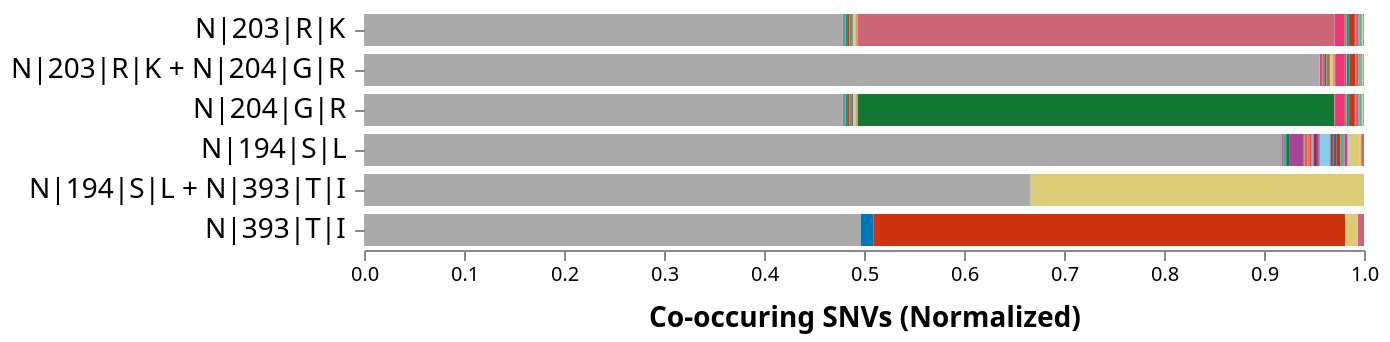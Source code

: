 {
  "$schema": "https://vega.github.io/schema/vega/v5.json",
  "description": "A basic stacked bar chart example.",
  "width": 500,
  "padding": 5,
  "autosize": "pad",

  "signals": [
    { "name": "rangeStep", "value": 20 },
    { "name": "innerPadding", "value": 0.2 },
    { "name": "outerPadding", "value": 0.1 },
    { "name": "stackOffset", "value": "normalize" },
    { "name": "xLabel", "value": "Co-occuring SNVs (Normalized)" },
    { "name": "xFormat", "value": "s" },
    {
      "name": "hoverGroup",
      "value": null,
      "on": [
        {
          "events": "@combibars:mouseover!",
          "update": "{group: datum.snv}"
        },
        {
          "events": "@combibars:mouseout!",
          "update": "null"
        }
      ]
    },
    { "name": "height", "update": "yExtent[1]" },
    {
      "name": "clearGroup",
      "value": true,
      "comment": "If clicking on anything but a combi bar, then clear the selection (by clearing the 'selection' data object)",
      "on": [
        {
          "events": "mouseup[!event.item]",
          "update": "true",
          "force": true
        }
      ]
    },
    {
      "name": "shiftGroup",
      "value": false,
      "comment": "Track whether or not the shift key is pressed. Used to select multiple combis by holding down shift before clicking",
      "on": [
        {
          "events": "@combibars:click",
          "update": "event.shiftKey",
          "force": true
        },
        {
          "events": "@yAxisLabels:click",
          "update": "event.shiftKey",
          "force": true
        }
      ]
    },
    {
      "name": "clickedGroups",
      "value": null,
      "comment": "Track clicks on the combi bars, for selection purposes",
      "on": [
        {
          "events": "@combibars:click",
          "update": "{group: datum.snv}",
          "force": true
        },
        {
          "events": "@yAxisLabels:click",
          "update": "{group: datum.value}",
          "force": true
        }
      ]
    }
  ],

  "data": [
    {
      "name": "selectedGroups",
      "values": [
        {"group": "N|62|E|V"}
      ],
      "on": [
        { "trigger": "clearGroup", "remove": true },
        { "trigger": "!shiftGroup", "remove": true },
        { "trigger": "!shiftGroup && clickedGroups", "insert": "clickedGroups" },
        { "trigger": "shiftGroup && clickedGroups", "toggle": "clickedGroups" }
      ]
    },
    {
      "name": "cooccurrence_data",
      "format": {
        "parse": {
          "combi": "string",
          "snv": "string",
          "count": "number"
        }
      },
      "values": [{"combi":"N|203|R|K","snv":"None","color":"#AAA","count":2084},{"combi":"N|203|R|K","snv":"N|204|G|R","color":"#cc6677","count":2077},{"combi":"N|203|R|K","snv":"N|292|I|T","color":"#cc3311","count":25},{"combi":"N|203|R|K","snv":"N|366|T|I","color":"#009988","count":2},{"combi":"N|203|R|K","snv":"N|151|P|S","color":"#ee3377","count":1},{"combi":"N|203|R|K","snv":"N|191|R|L","color":"#44aa99","count":1},{"combi":"N|203|R|K","snv":"N|193|S|I","color":"#ddcc77","count":13},{"combi":"N|203|R|K","snv":"N|30|G|R","color":"#cc6677","count":7},{"combi":"N|203|R|K","snv":"N|232|S|T","color":"#ddcc77","count":1},{"combi":"N|203|R|K","snv":"N|187|S|L","color":"#cc6677","count":1},{"combi":"N|203|R|K","snv":"N|243|G|C","color":"#44aa99","count":3},{"combi":"N|203|R|K","snv":"N|80|P|S","color":"#aa4499","count":1},{"combi":"N|203|R|K","snv":"N|300|H|Q","color":"#44aa99","count":1},{"combi":"N|203|R|K","snv":"N|103|D|Y","color":"#ddcc77","count":1},{"combi":"N|203|R|K","snv":"N|169|K|R","color":"#cc3311","count":4},{"combi":"N|203|R|K","snv":"N|185|R|C","color":"#332288","count":1},{"combi":"N|203|R|K","snv":"N|416|S|L","color":"#ddcc77","count":1},{"combi":"N|203|R|K","snv":"N|144|D|H","color":"#999933","count":1},{"combi":"N|203|R|K","snv":"N|182|A|S","color":"#009988","count":4},{"combi":"N|203|R|K","snv":"N|229|Q|H","color":"#ee3377","count":41},{"combi":"N|203|R|K","snv":"N|24|T|I","color":"#aa4499","count":1},{"combi":"N|203|R|K","snv":"N|37|S|L","color":"#aa4499","count":1},{"combi":"N|203|R|K","snv":"N|208|A|G","color":"#cc3311","count":1},{"combi":"N|203|R|K","snv":"N|156|A|S","color":"#117733","count":3},{"combi":"N|203|R|K","snv":"N|385|R|I","color":"#999933","count":1},{"combi":"N|203|R|K","snv":"N|93|R|L","color":"#44aa99","count":1},{"combi":"N|203|R|K","snv":"N|271|T|I","color":"#ee3377","count":1},{"combi":"N|203|R|K","snv":"N|14|R|H","color":"#009988","count":5},{"combi":"N|203|R|K","snv":"N|199|P|S","color":"#999933","count":1},{"combi":"N|203|R|K","snv":"N|329|T|M","color":"#aa4499","count":2},{"combi":"N|203|R|K","snv":"N|151|P|L","color":"#cc3311","count":8},{"combi":"N|203|R|K","snv":"N|334|T|I","color":"#332288","count":1},{"combi":"N|203|R|K","snv":"N|119|A|V","color":"#0077bb","count":1},{"combi":"N|203|R|K","snv":"N|373|K|N","color":"#33bbee","count":2},{"combi":"N|203|R|K","snv":"N|46|P|S","color":"#332288","count":1},{"combi":"N|203|R|K","snv":"N|155|A|V","color":"#44aa99","count":3},{"combi":"N|203|R|K","snv":"N|294|Q|L","color":"#ee3377","count":2},{"combi":"N|203|R|K","snv":"N|134|A|V","color":"#882255","count":3},{"combi":"N|203|R|K","snv":"N|251|A|S","color":"#33bbee","count":1},{"combi":"N|203|R|K","snv":"N|202|S|C","color":"#ee7733","count":1},{"combi":"N|203|R|K","snv":"N|202|S|T","color":"#88ccee","count":1},{"combi":"N|203|R|K","snv":"N|325|T|I","color":"#117733","count":3},{"combi":"N|203|R|K","snv":"N|238|G|S","color":"#cc3311","count":5},{"combi":"N|203|R|K","snv":"N|139|L|F","color":"#009988","count":3},{"combi":"N|203|R|K","snv":"N|382|L|S","color":"#ee3377","count":1},{"combi":"N|203|R|K","snv":"N|76|T|I","color":"#44aa99","count":1},{"combi":"N|203|R|K","snv":"N|386|Q|H","color":"#ddcc77","count":2},{"combi":"N|203|R|K","snv":"N|144|D|Y","color":"#cc6677","count":1},{"combi":"N|203|R|K","snv":"N|19|G|E","color":"#cc6677","count":1},{"combi":"N|203|R|K","snv":"N|326|P|L","color":"#999933","count":1},{"combi":"N|203|R|K","snv":"N|398|A|V","color":"#ddcc77","count":1},{"combi":"N|203|R|K","snv":"N|122|P|H","color":"#ee3377","count":4},{"combi":"N|203|R|K","snv":"N|377|D|Y","color":"#44aa99","count":6},{"combi":"N|203|R|K","snv":"N|326|P|S","color":"#ddcc77","count":1},{"combi":"N|203|R|K","snv":"N|212|G|V","color":"#009988","count":1},{"combi":"N|203|R|K","snv":"N|210|M|I","color":"#cc6677","count":2},{"combi":"N|203|R|K","snv":"N|145|H|Y","color":"#aa4499","count":2},{"combi":"N|203|R|K","snv":"N|251|A|V","color":"#009988","count":9},{"combi":"N|203|R|K","snv":"N|362|T|I","color":"#999933","count":1},{"combi":"N|203|R|K","snv":"N|195|R|T","color":"#cc3311","count":1},{"combi":"N|203|R|K + N|204|G|R","snv":"None","color":"#AAA","count":4154},{"combi":"N|203|R|K + N|204|G|R","snv":"N|292|I|T","color":"#cc3311","count":25},{"combi":"N|203|R|K + N|204|G|R","snv":"N|366|T|I","color":"#009988","count":2},{"combi":"N|203|R|K + N|204|G|R","snv":"N|151|P|S","color":"#ee3377","count":1},{"combi":"N|203|R|K + N|204|G|R","snv":"N|191|R|L","color":"#44aa99","count":1},{"combi":"N|203|R|K + N|204|G|R","snv":"N|193|S|I","color":"#ddcc77","count":13},{"combi":"N|203|R|K + N|204|G|R","snv":"N|30|G|R","color":"#cc6677","count":7},{"combi":"N|203|R|K + N|204|G|R","snv":"N|187|S|L","color":"#cc6677","count":1},{"combi":"N|203|R|K + N|204|G|R","snv":"N|243|G|C","color":"#44aa99","count":3},{"combi":"N|203|R|K + N|204|G|R","snv":"N|80|P|S","color":"#aa4499","count":1},{"combi":"N|203|R|K + N|204|G|R","snv":"N|300|H|Q","color":"#44aa99","count":1},{"combi":"N|203|R|K + N|204|G|R","snv":"N|103|D|Y","color":"#ddcc77","count":1},{"combi":"N|203|R|K + N|204|G|R","snv":"N|169|K|R","color":"#cc3311","count":4},{"combi":"N|203|R|K + N|204|G|R","snv":"N|185|R|C","color":"#332288","count":1},{"combi":"N|203|R|K + N|204|G|R","snv":"N|416|S|L","color":"#ddcc77","count":1},{"combi":"N|203|R|K + N|204|G|R","snv":"N|144|D|H","color":"#999933","count":1},{"combi":"N|203|R|K + N|204|G|R","snv":"N|229|Q|H","color":"#ee3377","count":41},{"combi":"N|203|R|K + N|204|G|R","snv":"N|182|A|S","color":"#009988","count":3},{"combi":"N|203|R|K + N|204|G|R","snv":"N|24|T|I","color":"#aa4499","count":1},{"combi":"N|203|R|K + N|204|G|R","snv":"N|208|A|G","color":"#cc3311","count":1},{"combi":"N|203|R|K + N|204|G|R","snv":"N|156|A|S","color":"#117733","count":3},{"combi":"N|203|R|K + N|204|G|R","snv":"N|385|R|I","color":"#999933","count":1},{"combi":"N|203|R|K + N|204|G|R","snv":"N|93|R|L","color":"#44aa99","count":1},{"combi":"N|203|R|K + N|204|G|R","snv":"N|271|T|I","color":"#ee3377","count":1},{"combi":"N|203|R|K + N|204|G|R","snv":"N|14|R|H","color":"#009988","count":5},{"combi":"N|203|R|K + N|204|G|R","snv":"N|199|P|S","color":"#999933","count":1},{"combi":"N|203|R|K + N|204|G|R","snv":"N|329|T|M","color":"#aa4499","count":2},{"combi":"N|203|R|K + N|204|G|R","snv":"N|151|P|L","color":"#cc3311","count":8},{"combi":"N|203|R|K + N|204|G|R","snv":"N|334|T|I","color":"#332288","count":1},{"combi":"N|203|R|K + N|204|G|R","snv":"N|119|A|V","color":"#0077bb","count":1},{"combi":"N|203|R|K + N|204|G|R","snv":"N|373|K|N","color":"#33bbee","count":2},{"combi":"N|203|R|K + N|204|G|R","snv":"N|46|P|S","color":"#332288","count":1},{"combi":"N|203|R|K + N|204|G|R","snv":"N|155|A|V","color":"#44aa99","count":3},{"combi":"N|203|R|K + N|204|G|R","snv":"N|294|Q|L","color":"#ee3377","count":2},{"combi":"N|203|R|K + N|204|G|R","snv":"N|134|A|V","color":"#882255","count":3},{"combi":"N|203|R|K + N|204|G|R","snv":"N|251|A|S","color":"#33bbee","count":1},{"combi":"N|203|R|K + N|204|G|R","snv":"N|202|S|C","color":"#ee7733","count":1},{"combi":"N|203|R|K + N|204|G|R","snv":"N|202|S|T","color":"#88ccee","count":1},{"combi":"N|203|R|K + N|204|G|R","snv":"N|325|T|I","color":"#117733","count":3},{"combi":"N|203|R|K + N|204|G|R","snv":"N|238|G|S","color":"#cc3311","count":5},{"combi":"N|203|R|K + N|204|G|R","snv":"N|139|L|F","color":"#009988","count":3},{"combi":"N|203|R|K + N|204|G|R","snv":"N|382|L|S","color":"#ee3377","count":1},{"combi":"N|203|R|K + N|204|G|R","snv":"N|76|T|I","color":"#44aa99","count":1},{"combi":"N|203|R|K + N|204|G|R","snv":"N|386|Q|H","color":"#ddcc77","count":2},{"combi":"N|203|R|K + N|204|G|R","snv":"N|144|D|Y","color":"#cc6677","count":1},{"combi":"N|203|R|K + N|204|G|R","snv":"N|19|G|E","color":"#cc6677","count":1},{"combi":"N|203|R|K + N|204|G|R","snv":"N|326|P|L","color":"#999933","count":1},{"combi":"N|203|R|K + N|204|G|R","snv":"N|398|A|V","color":"#ddcc77","count":1},{"combi":"N|203|R|K + N|204|G|R","snv":"N|122|P|H","color":"#ee3377","count":4},{"combi":"N|203|R|K + N|204|G|R","snv":"N|377|D|Y","color":"#44aa99","count":6},{"combi":"N|203|R|K + N|204|G|R","snv":"N|326|P|S","color":"#ddcc77","count":1},{"combi":"N|203|R|K + N|204|G|R","snv":"N|212|G|V","color":"#009988","count":1},{"combi":"N|203|R|K + N|204|G|R","snv":"N|210|M|I","color":"#cc6677","count":2},{"combi":"N|203|R|K + N|204|G|R","snv":"N|145|H|Y","color":"#aa4499","count":2},{"combi":"N|203|R|K + N|204|G|R","snv":"N|251|A|V","color":"#009988","count":9},{"combi":"N|203|R|K + N|204|G|R","snv":"N|362|T|I","color":"#999933","count":1},{"combi":"N|203|R|K + N|204|G|R","snv":"N|195|R|T","color":"#cc3311","count":1},{"combi":"N|204|G|R","snv":"N|203|R|K","color":"#117733","count":2077},{"combi":"N|204|G|R","snv":"None","color":"#AAA","count":2084},{"combi":"N|204|G|R","snv":"N|292|I|T","color":"#cc3311","count":25},{"combi":"N|204|G|R","snv":"N|366|T|I","color":"#009988","count":2},{"combi":"N|204|G|R","snv":"N|151|P|S","color":"#ee3377","count":1},{"combi":"N|204|G|R","snv":"N|185|R|C","color":"#332288","count":3},{"combi":"N|204|G|R","snv":"N|191|R|L","color":"#44aa99","count":1},{"combi":"N|204|G|R","snv":"N|193|S|I","color":"#ddcc77","count":13},{"combi":"N|204|G|R","snv":"N|30|G|R","color":"#cc6677","count":7},{"combi":"N|204|G|R","snv":"N|187|S|L","color":"#cc6677","count":1},{"combi":"N|204|G|R","snv":"N|243|G|C","color":"#44aa99","count":3},{"combi":"N|204|G|R","snv":"N|80|P|S","color":"#aa4499","count":1},{"combi":"N|204|G|R","snv":"N|300|H|Q","color":"#44aa99","count":1},{"combi":"N|204|G|R","snv":"N|103|D|Y","color":"#ddcc77","count":1},{"combi":"N|204|G|R","snv":"N|169|K|R","color":"#cc3311","count":4},{"combi":"N|204|G|R","snv":"N|416|S|L","color":"#ddcc77","count":1},{"combi":"N|204|G|R","snv":"N|144|D|H","color":"#999933","count":1},{"combi":"N|204|G|R","snv":"N|229|Q|H","color":"#ee3377","count":41},{"combi":"N|204|G|R","snv":"N|182|A|S","color":"#009988","count":3},{"combi":"N|204|G|R","snv":"N|24|T|I","color":"#aa4499","count":1},{"combi":"N|204|G|R","snv":"N|208|A|G","color":"#cc3311","count":1},{"combi":"N|204|G|R","snv":"N|156|A|S","color":"#117733","count":3},{"combi":"N|204|G|R","snv":"N|385|R|I","color":"#999933","count":1},{"combi":"N|204|G|R","snv":"N|9|Q|H","color":"#cc6677","count":1},{"combi":"N|204|G|R","snv":"N|93|R|L","color":"#44aa99","count":1},{"combi":"N|204|G|R","snv":"N|271|T|I","color":"#ee3377","count":1},{"combi":"N|204|G|R","snv":"N|14|R|H","color":"#009988","count":5},{"combi":"N|204|G|R","snv":"N|199|P|S","color":"#999933","count":1},{"combi":"N|204|G|R","snv":"N|329|T|M","color":"#aa4499","count":2},{"combi":"N|204|G|R","snv":"N|151|P|L","color":"#cc3311","count":8},{"combi":"N|204|G|R","snv":"N|334|T|I","color":"#332288","count":1},{"combi":"N|204|G|R","snv":"N|119|A|V","color":"#0077bb","count":1},{"combi":"N|204|G|R","snv":"N|373|K|N","color":"#33bbee","count":2},{"combi":"N|204|G|R","snv":"N|46|P|S","color":"#332288","count":1},{"combi":"N|204|G|R","snv":"N|155|A|V","color":"#44aa99","count":3},{"combi":"N|204|G|R","snv":"N|294|Q|L","color":"#ee3377","count":2},{"combi":"N|204|G|R","snv":"N|134|A|V","color":"#882255","count":3},{"combi":"N|204|G|R","snv":"N|251|A|S","color":"#33bbee","count":1},{"combi":"N|204|G|R","snv":"N|202|S|C","color":"#ee7733","count":1},{"combi":"N|204|G|R","snv":"N|202|S|T","color":"#88ccee","count":1},{"combi":"N|204|G|R","snv":"N|325|T|I","color":"#117733","count":3},{"combi":"N|204|G|R","snv":"N|238|G|S","color":"#cc3311","count":5},{"combi":"N|204|G|R","snv":"N|139|L|F","color":"#009988","count":3},{"combi":"N|204|G|R","snv":"N|382|L|S","color":"#ee3377","count":1},{"combi":"N|204|G|R","snv":"N|76|T|I","color":"#44aa99","count":1},{"combi":"N|204|G|R","snv":"N|386|Q|H","color":"#ddcc77","count":2},{"combi":"N|204|G|R","snv":"N|144|D|Y","color":"#cc6677","count":1},{"combi":"N|204|G|R","snv":"N|19|G|E","color":"#cc6677","count":1},{"combi":"N|204|G|R","snv":"N|326|P|L","color":"#999933","count":1},{"combi":"N|204|G|R","snv":"N|398|A|V","color":"#ddcc77","count":1},{"combi":"N|204|G|R","snv":"N|122|P|H","color":"#ee3377","count":4},{"combi":"N|204|G|R","snv":"N|377|D|Y","color":"#44aa99","count":6},{"combi":"N|204|G|R","snv":"N|326|P|S","color":"#ddcc77","count":1},{"combi":"N|204|G|R","snv":"N|212|G|V","color":"#009988","count":1},{"combi":"N|204|G|R","snv":"N|210|M|I","color":"#cc6677","count":2},{"combi":"N|204|G|R","snv":"N|145|H|Y","color":"#aa4499","count":2},{"combi":"N|204|G|R","snv":"N|251|A|V","color":"#009988","count":9},{"combi":"N|204|G|R","snv":"N|362|T|I","color":"#999933","count":1},{"combi":"N|204|G|R","snv":"N|195|R|T","color":"#cc3311","count":1},{"combi":"N|194|S|L","snv":"None","color":"#AAA","count":662},{"combi":"N|194|S|L","snv":"N|34|G|W","color":"#cc3311","count":1},{"combi":"N|194|S|L","snv":"N|365|P|L","color":"#0077bb","count":2},{"combi":"N|194|S|L","snv":"N|62|E|V","color":"#ddcc77","count":8},{"combi":"N|194|S|L","snv":"N|413|S|I","color":"#88ccee","count":1},{"combi":"N|194|S|L","snv":"N|251|A|S","color":"#33bbee","count":1},{"combi":"N|194|S|L","snv":"N|205|T|I","color":"#aa4499","count":10},{"combi":"N|194|S|L","snv":"N|343|D|Y","color":"#cc6677","count":1},{"combi":"N|194|S|L","snv":"N|367|E|D","color":"#cc3311","count":3},{"combi":"N|194|S|L","snv":"N|234|M|I","color":"#cc6677","count":2},{"combi":"N|194|S|L","snv":"N|282|T|I","color":"#882255","count":2},{"combi":"N|194|S|L","snv":"N|383|P|S","color":"#44aa99","count":1},{"combi":"N|194|S|L","snv":"N|20|P|L","color":"#999933","count":1},{"combi":"N|194|S|L","snv":"N|348|D|H","color":"#0077bb","count":1},{"combi":"N|194|S|L","snv":"N|377|D|Y","color":"#44aa99","count":2},{"combi":"N|194|S|L","snv":"N|270|V|L","color":"#ee7733","count":1},{"combi":"N|194|S|L","snv":"N|7|Q|K","color":"#ddcc77","count":1},{"combi":"N|194|S|L","snv":"N|289|Q|H","color":"#aa4499","count":1},{"combi":"N|194|S|L","snv":"N|9|Q|H","color":"#cc6677","count":2},{"combi":"N|194|S|L","snv":"N|393|T|I","color":"#ee3377","count":2},{"combi":"N|194|S|L","snv":"N|334|T|K","color":"#88ccee","count":7},{"combi":"N|194|S|L","snv":"N|239|Q|L","color":"#ee3377","count":1},{"combi":"N|194|S|L","snv":"N|128|D|H","color":"#44aa99","count":2},{"combi":"N|194|S|L","snv":"N|142|P|S","color":"#117733","count":2},{"combi":"N|194|S|L","snv":"N|238|G|C","color":"#ee7733","count":2},{"combi":"N|194|S|L","snv":"N|119|A|S","color":"#aa4499","count":1},{"combi":"N|194|S|L","snv":"N|329|T|M","color":"#aa4499","count":1},{"combi":"N|194|S|L + N|393|T|I","snv":"N|62|E|V","color":"#ddcc77","count":2},{"combi":"N|194|S|L + N|393|T|I","snv":"None","color":"#AAA","count":4},{"combi":"N|393|T|I","snv":"N|208|A|G","color":"#cc3311","count":75},{"combi":"N|393|T|I","snv":"None","color":"#AAA","count":79},{"combi":"N|393|T|I","snv":"N|63|D|N","color":"#cc6677","count":1},{"combi":"N|393|T|I","snv":"N|62|E|V","color":"#ddcc77","count":2},{"combi":"N|393|T|I","snv":"N|194|S|L","color":"#0077bb","count":2}],
      "transform": [
        {
          "type": "stack",
          "groupby": ["combi"],
          "sort": { "field": "snv" },
          "field": "count",
          "offset": { "signal": "stackOffset" }
        }
      ]
    },
    {
      "name": "combi_bars",
      "source": "cooccurrence_data",
      "transform": [
        {
          "type": "aggregate",
          "groupby": ["combi"]
        },
        {
          "type": "formula",
          "as": "span",
          "expr": "rangeStep * bandspace(1, innerPadding, outerPadding)"
        },
        {
          "type": "stack",
          "field": "span"
        },
        {
          "type": "extent",
          "field": "y1",
          "signal": "yExtent"
        }
      ]
    }
  ],

  "scales": [
    {
      "name": "yscale",
      "type": "band",
      "round": true,
      "range": { "step": { "signal": "rangeStep" } },
      "domain": { "data": "combi_bars", "field": "combi" },
      "paddingInner": { "signal": "innerPadding" },
      "paddingOuter": { "signal": "outerPadding" }
    },
    {
      "name": "xscale",
      "type": "linear",
      "range": "width",
      "nice": true,
      "zero": true,
      "domain": { "data": "cooccurrence_data", "field": "y1" }
    }
  ],

  "axes": [
    {
      "orient": "bottom",
      "scale": "xscale",
      "zindex": 1,
      "format": { "signal": "xFormat" },

      "title": { "signal": "xLabel" },
      "titleFontSize": 14,
      "titlePadding": 10
    },
    {
      "orient": "left",
      "scale": "yscale",
      "domain": false,
      "zindex": 1,
      "labelFontSize": 14,
      "labelLimit": 400,
      "labelPadding": 4,

      "encode": {
        "labels": {
          "name": "yAxisLabels",
          "interactive": true,
          "update": {
            "opacity": { "value": 1.0 }
          },
          "hover": {
            "opacity": { "value": 0.6 }
          }
        }
      }
    }
  ],

  "marks": [
    {
      "name": "layer0",
      "type": "group",
      "encode": {
        "update": {
          "width": {"signal": "width"},
          "height": {"signal": "height"}
        }
      },
      "marks": [
        {
          "name": "combibars",
          "type": "rect",
          "from": { "data": "cooccurrence_data" },
          "encode": {
            "enter": {
              "strokeWidth": { "value": 2 },
              "fill": {"field": "color"},
              "tooltip": {
                "signal": "{title: datum.snv, 'Co-occurs with': datum.combi, 'Count': datum.count}"
              }
            },
            "update": {
              "y": { "scale": "yscale", "field": "combi" },
              "height": { "scale": "yscale", "band": 1 },
              "x": { "scale": "xscale", "field": "y1" },
              "x2": { "scale": "xscale", "field": "y0" },
              "fillOpacity": [
                {
                  "test": "hoverGroup && hoverGroup.group == datum.snv",
                  "value": 0.7
                },
                { "value": 1.0 }
              ],
              "stroke": [
                {
                  "test": "hoverGroup && hoverGroup.group == datum.snv",
                  "value": "#333"
                },
                { "value": "transparent" }
              ],
              "zindex": [
                {
                  "test": "hoverGroup && hoverGroup.group == datum.snv",
                  "value": 3
                },
                { "value": 1 }
              ]
            }
          }
        }
      ]
    }
  ]
}
